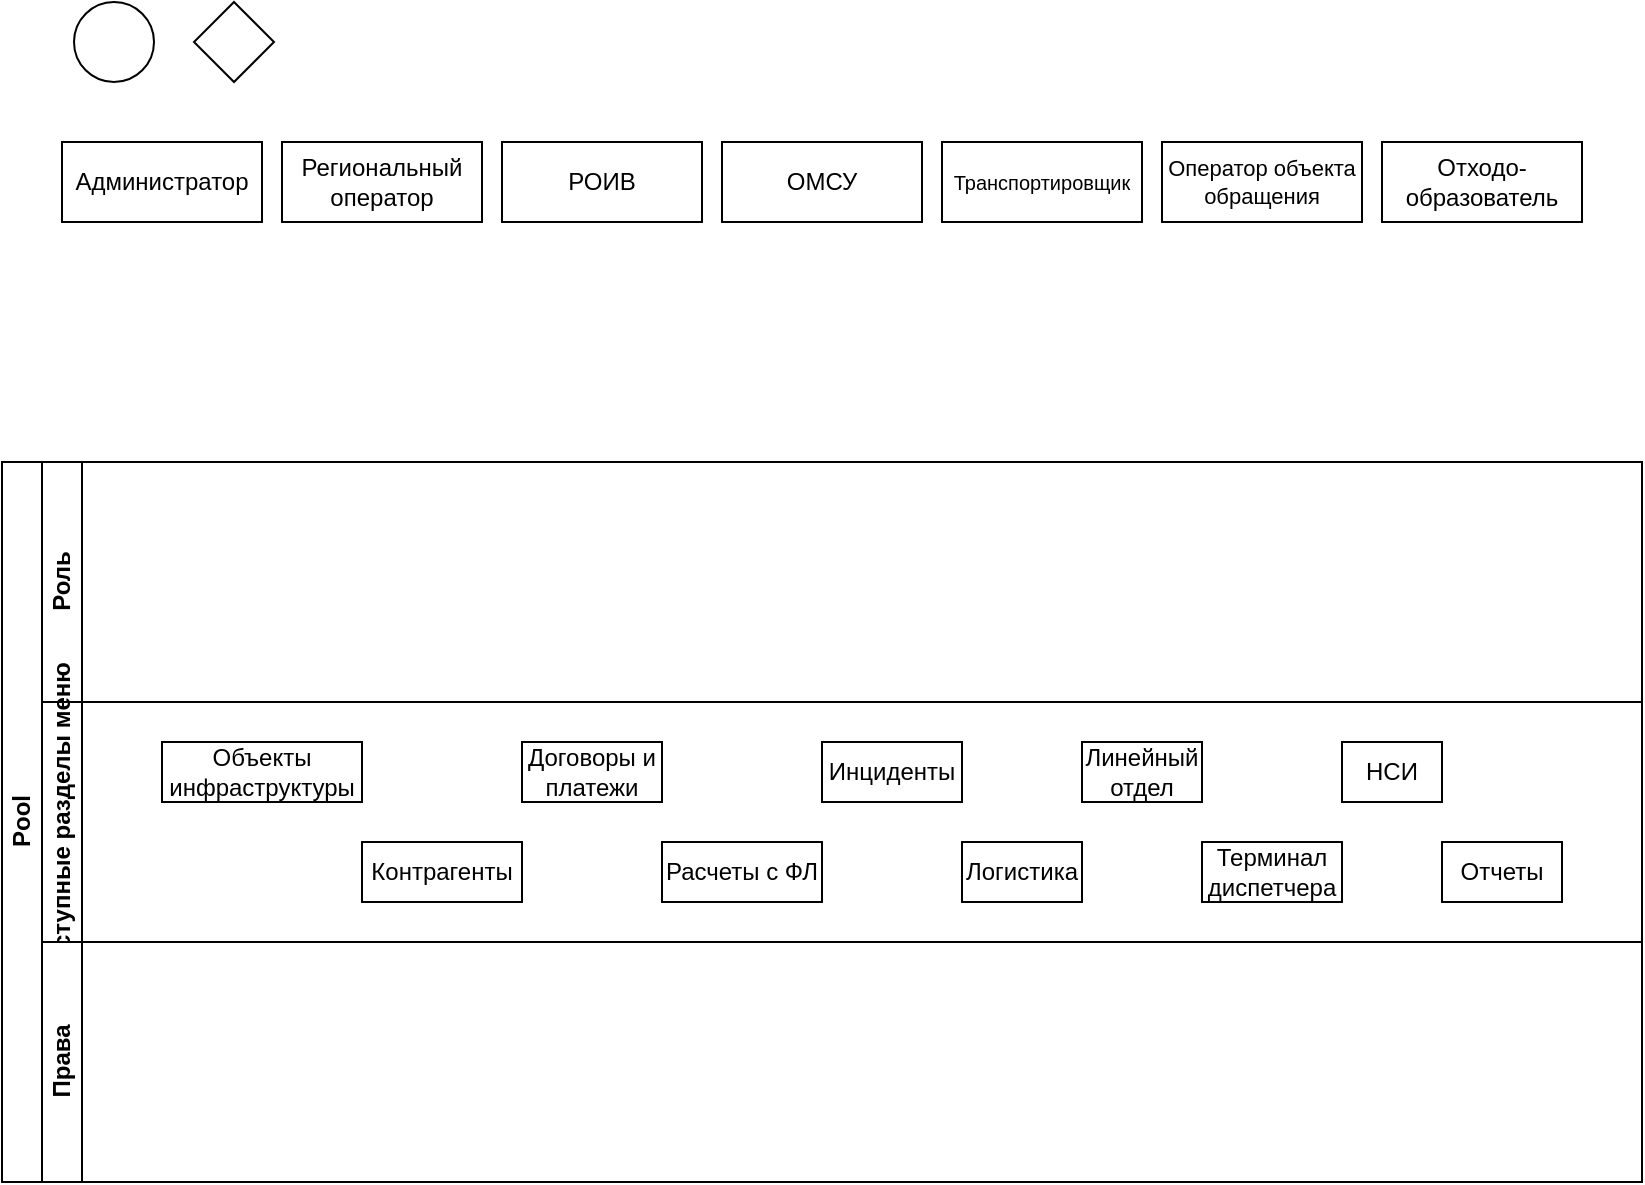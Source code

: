 <mxfile version="24.6.5" type="github">
  <diagram id="prtHgNgQTEPvFCAcTncT" name="Page-1">
    <mxGraphModel dx="989" dy="514" grid="1" gridSize="10" guides="1" tooltips="1" connect="1" arrows="1" fold="1" page="1" pageScale="1" pageWidth="827" pageHeight="1169" math="0" shadow="0">
      <root>
        <mxCell id="0" />
        <mxCell id="1" parent="0" />
        <mxCell id="Bn__YEzeCOPY6sP5UIs9-2" value="Администратор" style="rounded=0;whiteSpace=wrap;html=1;" parent="1" vertex="1">
          <mxGeometry x="34" y="80" width="100" height="40" as="geometry" />
        </mxCell>
        <mxCell id="Bn__YEzeCOPY6sP5UIs9-5" value="Региональный оператор" style="rounded=0;whiteSpace=wrap;html=1;" parent="1" vertex="1">
          <mxGeometry x="144" y="80" width="100" height="40" as="geometry" />
        </mxCell>
        <mxCell id="Bn__YEzeCOPY6sP5UIs9-6" value="РОИВ" style="rounded=0;whiteSpace=wrap;html=1;" parent="1" vertex="1">
          <mxGeometry x="254" y="80" width="100" height="40" as="geometry" />
        </mxCell>
        <mxCell id="Bn__YEzeCOPY6sP5UIs9-7" value="Транспортировщик" style="rounded=0;whiteSpace=wrap;html=1;fontSize=10;" parent="1" vertex="1">
          <mxGeometry x="474" y="80" width="100" height="40" as="geometry" />
        </mxCell>
        <mxCell id="Bn__YEzeCOPY6sP5UIs9-8" value="Оператор объекта обращения" style="rounded=0;whiteSpace=wrap;html=1;fontSize=11;" parent="1" vertex="1">
          <mxGeometry x="584" y="80" width="100" height="40" as="geometry" />
        </mxCell>
        <mxCell id="Bn__YEzeCOPY6sP5UIs9-9" value="Отходо-&lt;div style=&quot;font-size: 12px;&quot;&gt;образователь&lt;/div&gt;" style="rounded=0;whiteSpace=wrap;html=1;fontSize=12;" parent="1" vertex="1">
          <mxGeometry x="694" y="80" width="100" height="40" as="geometry" />
        </mxCell>
        <mxCell id="Bn__YEzeCOPY6sP5UIs9-10" value="ОМСУ" style="rounded=0;whiteSpace=wrap;html=1;fontSize=12;" parent="1" vertex="1">
          <mxGeometry x="364" y="80" width="100" height="40" as="geometry" />
        </mxCell>
        <mxCell id="dNxyNK7c78bLwvsdeMH5-23" value="" style="ellipse;whiteSpace=wrap;html=1;" parent="1" vertex="1">
          <mxGeometry x="40" y="10" width="40" height="40" as="geometry" />
        </mxCell>
        <mxCell id="dNxyNK7c78bLwvsdeMH5-36" value="" style="rhombus;whiteSpace=wrap;html=1;fontFamily=Helvetica;fontSize=12;fontColor=#000000;align=center;" parent="1" vertex="1">
          <mxGeometry x="100" y="10" width="40" height="40" as="geometry" />
        </mxCell>
        <mxCell id="dNxyNK7c78bLwvsdeMH5-19" value="Pool" style="swimlane;html=1;childLayout=stackLayout;resizeParent=1;resizeParentMax=0;horizontal=0;startSize=20;horizontalStack=0;" parent="1" vertex="1">
          <mxGeometry x="4" y="240" width="820" height="360" as="geometry" />
        </mxCell>
        <mxCell id="dNxyNK7c78bLwvsdeMH5-20" value="Роль" style="swimlane;html=1;startSize=20;horizontal=0;" parent="dNxyNK7c78bLwvsdeMH5-19" vertex="1">
          <mxGeometry x="20" width="800" height="120" as="geometry" />
        </mxCell>
        <mxCell id="dNxyNK7c78bLwvsdeMH5-21" value="Доступные разделы меню" style="swimlane;html=1;startSize=20;horizontal=0;" parent="dNxyNK7c78bLwvsdeMH5-19" vertex="1">
          <mxGeometry x="20" y="120" width="800" height="120" as="geometry" />
        </mxCell>
        <mxCell id="dNxyNK7c78bLwvsdeMH5-30" value="Объекты инфраструктуры" style="rounded=0;whiteSpace=wrap;html=1;fontFamily=Helvetica;fontSize=12;fontColor=#000000;align=center;" parent="dNxyNK7c78bLwvsdeMH5-21" vertex="1">
          <mxGeometry x="60" y="20" width="100" height="30" as="geometry" />
        </mxCell>
        <mxCell id="dNxyNK7c78bLwvsdeMH5-26" value="Контрагенты" style="rounded=0;whiteSpace=wrap;html=1;fontFamily=Helvetica;fontSize=12;fontColor=#000000;align=center;" parent="dNxyNK7c78bLwvsdeMH5-21" vertex="1">
          <mxGeometry x="160" y="70" width="80" height="30" as="geometry" />
        </mxCell>
        <mxCell id="dNxyNK7c78bLwvsdeMH5-24" value="Договоры и платежи" style="rounded=0;whiteSpace=wrap;html=1;fontFamily=Helvetica;fontSize=12;fontColor=#000000;align=center;" parent="dNxyNK7c78bLwvsdeMH5-21" vertex="1">
          <mxGeometry x="240" y="20" width="70" height="30" as="geometry" />
        </mxCell>
        <mxCell id="dNxyNK7c78bLwvsdeMH5-34" value="Расчеты с ФЛ" style="rounded=0;whiteSpace=wrap;html=1;fontFamily=Helvetica;fontSize=12;fontColor=#000000;align=center;" parent="dNxyNK7c78bLwvsdeMH5-21" vertex="1">
          <mxGeometry x="310" y="70" width="80" height="30" as="geometry" />
        </mxCell>
        <mxCell id="Nfb5iwJj91xf9IkQgzl1-2" value="Инциденты" style="rounded=0;whiteSpace=wrap;html=1;fontFamily=Helvetica;fontSize=12;fontColor=#000000;align=center;" vertex="1" parent="dNxyNK7c78bLwvsdeMH5-21">
          <mxGeometry x="390" y="20" width="70" height="30" as="geometry" />
        </mxCell>
        <mxCell id="Nfb5iwJj91xf9IkQgzl1-3" value="Логистика" style="rounded=0;whiteSpace=wrap;html=1;fontFamily=Helvetica;fontSize=12;fontColor=#000000;align=center;" vertex="1" parent="dNxyNK7c78bLwvsdeMH5-21">
          <mxGeometry x="460" y="70" width="60" height="30" as="geometry" />
        </mxCell>
        <mxCell id="Nfb5iwJj91xf9IkQgzl1-6" value="Линейный отдел" style="rounded=0;whiteSpace=wrap;html=1;fontFamily=Helvetica;fontSize=12;fontColor=#000000;align=center;" vertex="1" parent="dNxyNK7c78bLwvsdeMH5-21">
          <mxGeometry x="520" y="20" width="60" height="30" as="geometry" />
        </mxCell>
        <mxCell id="Nfb5iwJj91xf9IkQgzl1-7" value="Терминал диспетчера" style="rounded=0;whiteSpace=wrap;html=1;fontFamily=Helvetica;fontSize=12;fontColor=#000000;align=center;" vertex="1" parent="dNxyNK7c78bLwvsdeMH5-21">
          <mxGeometry x="580" y="70" width="70" height="30" as="geometry" />
        </mxCell>
        <mxCell id="Nfb5iwJj91xf9IkQgzl1-8" value="НСИ" style="rounded=0;whiteSpace=wrap;html=1;fontFamily=Helvetica;fontSize=12;fontColor=#000000;align=center;" vertex="1" parent="dNxyNK7c78bLwvsdeMH5-21">
          <mxGeometry x="650" y="20" width="50" height="30" as="geometry" />
        </mxCell>
        <mxCell id="Nfb5iwJj91xf9IkQgzl1-9" value="Отчеты" style="rounded=0;whiteSpace=wrap;html=1;fontFamily=Helvetica;fontSize=12;fontColor=#000000;align=center;" vertex="1" parent="dNxyNK7c78bLwvsdeMH5-21">
          <mxGeometry x="700" y="70" width="60" height="30" as="geometry" />
        </mxCell>
        <mxCell id="dNxyNK7c78bLwvsdeMH5-22" value="Права" style="swimlane;html=1;startSize=20;horizontal=0;" parent="dNxyNK7c78bLwvsdeMH5-19" vertex="1">
          <mxGeometry x="20" y="240" width="800" height="120" as="geometry" />
        </mxCell>
      </root>
    </mxGraphModel>
  </diagram>
</mxfile>
